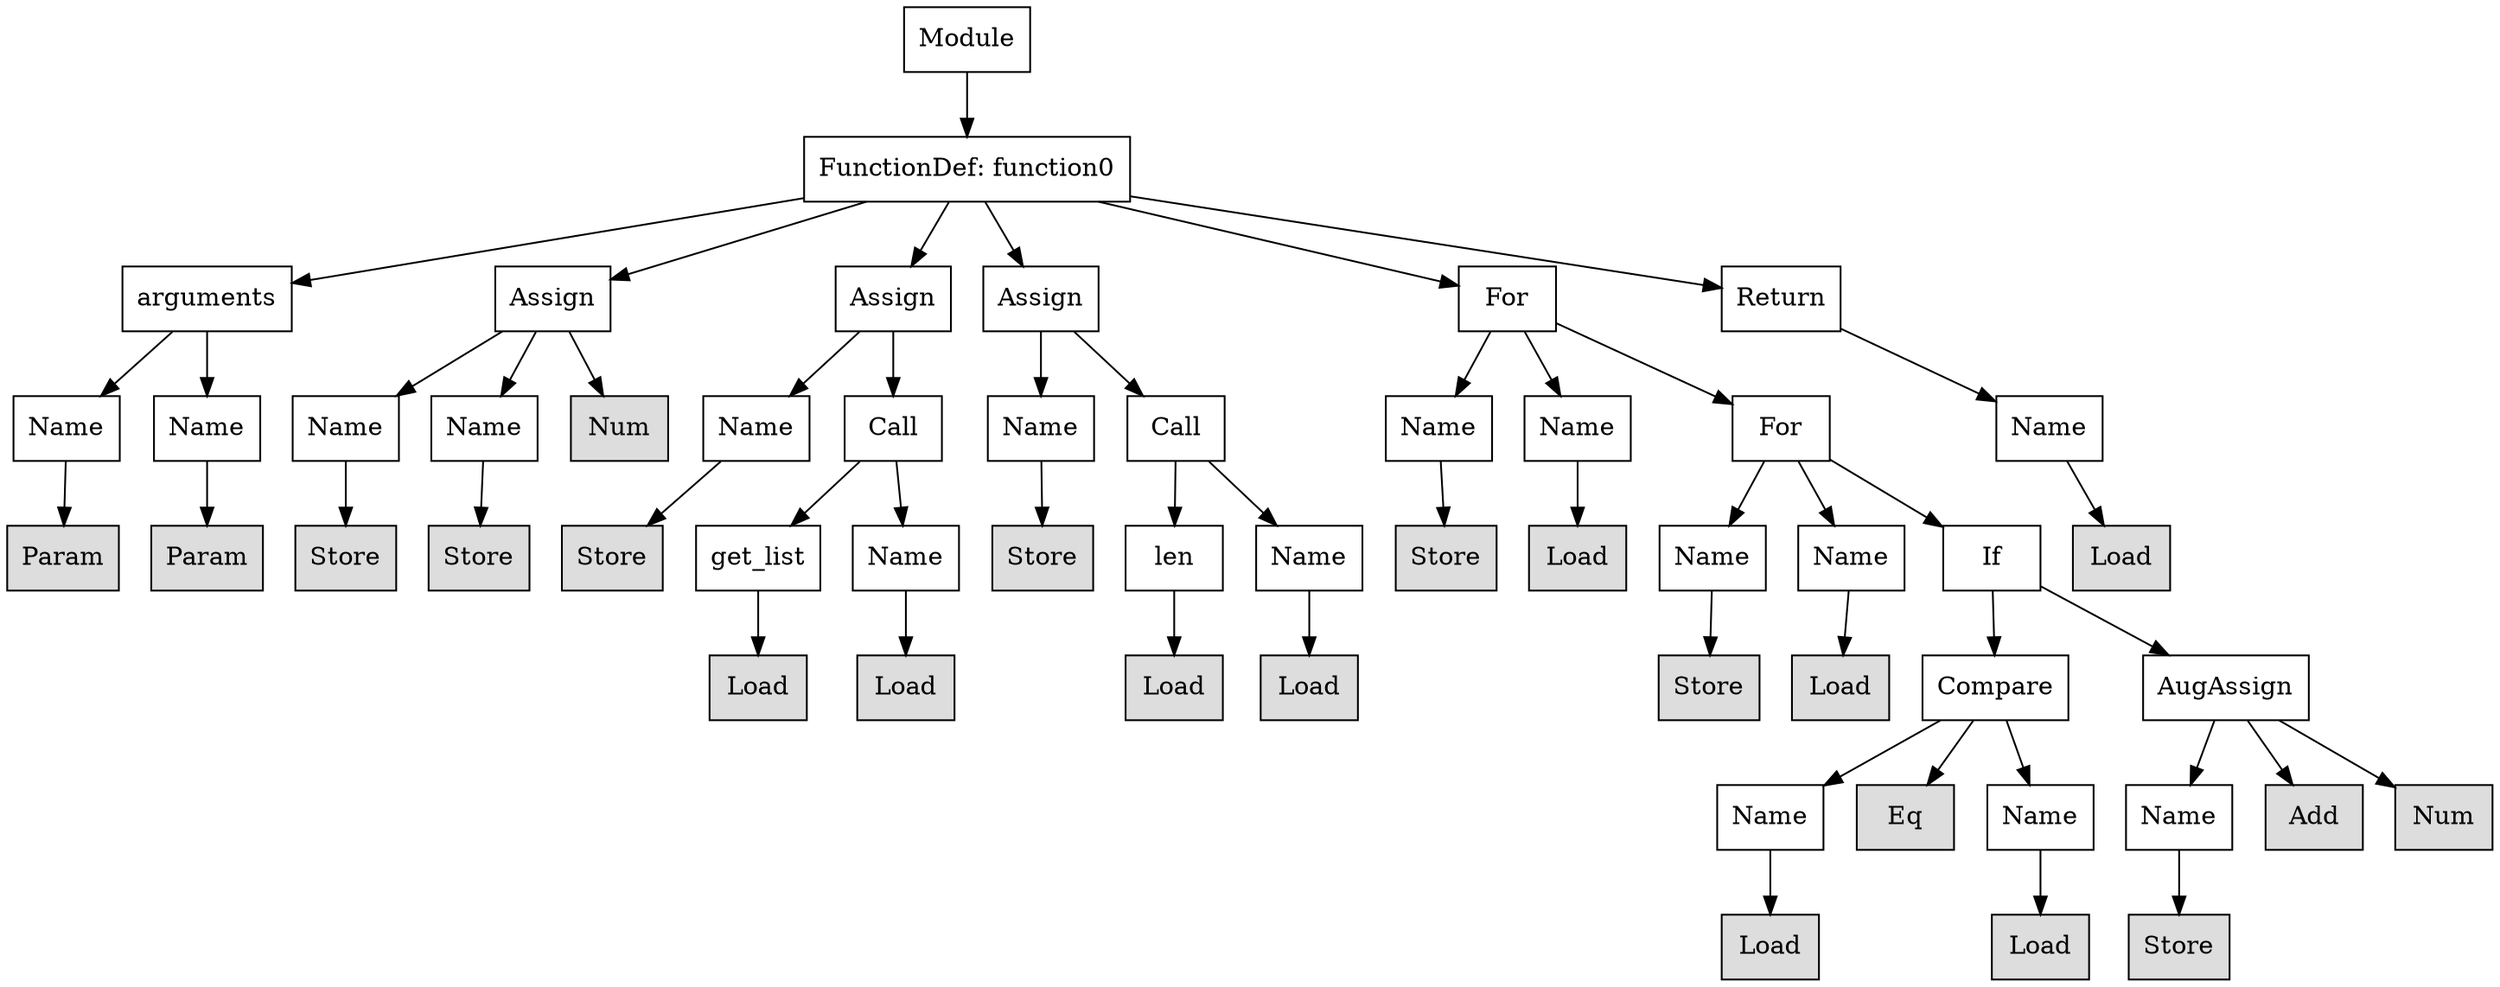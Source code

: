 digraph G {
n0 [shape=rect, label="Module"];
n1 [shape=rect, label="FunctionDef: function0"];
n2 [shape=rect, label="arguments"];
n3 [shape=rect, label="Assign"];
n4 [shape=rect, label="Assign"];
n5 [shape=rect, label="Assign"];
n6 [shape=rect, label="For"];
n7 [shape=rect, label="Return"];
n8 [shape=rect, label="Name"];
n9 [shape=rect, label="Name"];
n10 [shape=rect, label="Name"];
n11 [shape=rect, label="Name"];
n12 [shape=rect, label="Num" style="filled" fillcolor="#dddddd"];
n13 [shape=rect, label="Name"];
n14 [shape=rect, label="Call"];
n15 [shape=rect, label="Name"];
n16 [shape=rect, label="Call"];
n17 [shape=rect, label="Name"];
n18 [shape=rect, label="Name"];
n19 [shape=rect, label="For"];
n20 [shape=rect, label="Name"];
n21 [shape=rect, label="Param" style="filled" fillcolor="#dddddd"];
n22 [shape=rect, label="Param" style="filled" fillcolor="#dddddd"];
n23 [shape=rect, label="Store" style="filled" fillcolor="#dddddd"];
n24 [shape=rect, label="Store" style="filled" fillcolor="#dddddd"];
n25 [shape=rect, label="Store" style="filled" fillcolor="#dddddd"];
n26 [shape=rect, label="get_list"];
n27 [shape=rect, label="Name"];
n28 [shape=rect, label="Store" style="filled" fillcolor="#dddddd"];
n29 [shape=rect, label="len"];
n30 [shape=rect, label="Name"];
n31 [shape=rect, label="Store" style="filled" fillcolor="#dddddd"];
n32 [shape=rect, label="Load" style="filled" fillcolor="#dddddd"];
n33 [shape=rect, label="Name"];
n34 [shape=rect, label="Name"];
n35 [shape=rect, label="If"];
n36 [shape=rect, label="Load" style="filled" fillcolor="#dddddd"];
n37 [shape=rect, label="Load" style="filled" fillcolor="#dddddd"];
n38 [shape=rect, label="Load" style="filled" fillcolor="#dddddd"];
n39 [shape=rect, label="Load" style="filled" fillcolor="#dddddd"];
n40 [shape=rect, label="Load" style="filled" fillcolor="#dddddd"];
n41 [shape=rect, label="Store" style="filled" fillcolor="#dddddd"];
n42 [shape=rect, label="Load" style="filled" fillcolor="#dddddd"];
n43 [shape=rect, label="Compare"];
n44 [shape=rect, label="AugAssign"];
n45 [shape=rect, label="Name"];
n46 [shape=rect, label="Eq" style="filled" fillcolor="#dddddd"];
n47 [shape=rect, label="Name"];
n48 [shape=rect, label="Name"];
n49 [shape=rect, label="Add" style="filled" fillcolor="#dddddd"];
n50 [shape=rect, label="Num" style="filled" fillcolor="#dddddd"];
n51 [shape=rect, label="Load" style="filled" fillcolor="#dddddd"];
n52 [shape=rect, label="Load" style="filled" fillcolor="#dddddd"];
n53 [shape=rect, label="Store" style="filled" fillcolor="#dddddd"];
n0 -> n1;
n1 -> n2;
n1 -> n3;
n1 -> n4;
n1 -> n5;
n1 -> n6;
n1 -> n7;
n2 -> n8;
n2 -> n9;
n3 -> n10;
n3 -> n11;
n3 -> n12;
n4 -> n13;
n4 -> n14;
n5 -> n15;
n5 -> n16;
n6 -> n17;
n6 -> n18;
n6 -> n19;
n7 -> n20;
n8 -> n21;
n9 -> n22;
n10 -> n23;
n11 -> n24;
n13 -> n25;
n14 -> n26;
n14 -> n27;
n15 -> n28;
n16 -> n29;
n16 -> n30;
n17 -> n31;
n18 -> n32;
n19 -> n33;
n19 -> n34;
n19 -> n35;
n20 -> n36;
n26 -> n37;
n27 -> n38;
n29 -> n39;
n30 -> n40;
n33 -> n41;
n34 -> n42;
n35 -> n43;
n35 -> n44;
n43 -> n45;
n43 -> n46;
n43 -> n47;
n44 -> n48;
n44 -> n49;
n44 -> n50;
n45 -> n51;
n47 -> n52;
n48 -> n53;
}
